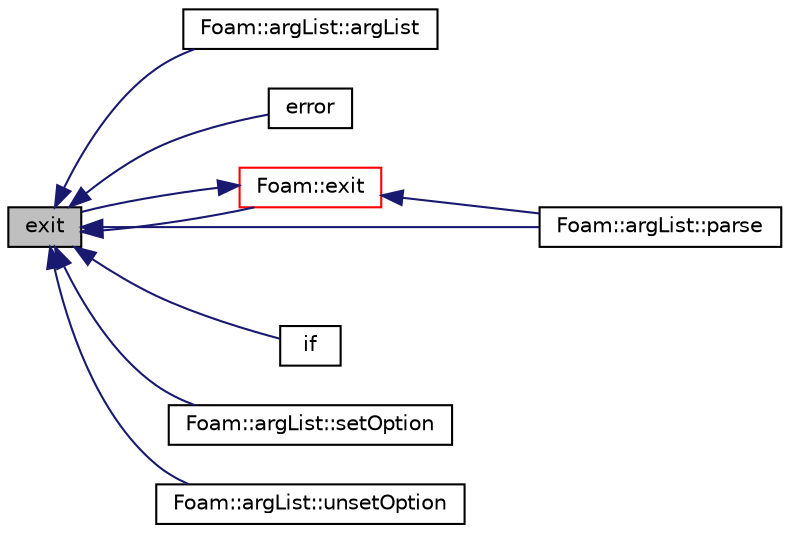 digraph "exit"
{
  bgcolor="transparent";
  edge [fontname="Helvetica",fontsize="10",labelfontname="Helvetica",labelfontsize="10"];
  node [fontname="Helvetica",fontsize="10",shape=record];
  rankdir="LR";
  Node1 [label="exit",height=0.2,width=0.4,color="black", fillcolor="grey75", style="filled", fontcolor="black"];
  Node1 -> Node2 [dir="back",color="midnightblue",fontsize="10",style="solid",fontname="Helvetica"];
  Node2 [label="Foam::argList::argList",height=0.2,width=0.4,color="black",URL="$a00067.html#a8318f3d40fd6681259569b58d7f47b9c",tooltip="Construct from argc and argv. "];
  Node1 -> Node3 [dir="back",color="midnightblue",fontsize="10",style="solid",fontname="Helvetica"];
  Node3 [label="error",height=0.2,width=0.4,color="black",URL="$a00675.html#a93cae4f2b1367d4205d08b89264bf7a9",tooltip="Construct from title string. "];
  Node1 -> Node4 [dir="back",color="midnightblue",fontsize="10",style="solid",fontname="Helvetica"];
  Node4 [label="Foam::exit",height=0.2,width=0.4,color="red",URL="$a10725.html#a06ca7250d8e89caf05243ec094843642"];
  Node4 -> Node1 [dir="back",color="midnightblue",fontsize="10",style="solid",fontname="Helvetica"];
  Node4 -> Node5 [dir="back",color="midnightblue",fontsize="10",style="solid",fontname="Helvetica"];
  Node5 [label="Foam::argList::parse",height=0.2,width=0.4,color="black",URL="$a00067.html#a00aad68f835a5c0bcb8920505bb0bd10",tooltip="Parse. "];
  Node1 -> Node6 [dir="back",color="midnightblue",fontsize="10",style="solid",fontname="Helvetica"];
  Node6 [label="if",height=0.2,width=0.4,color="black",URL="$a08213.html#a78e178ce986f709861935ee65891390a"];
  Node1 -> Node5 [dir="back",color="midnightblue",fontsize="10",style="solid",fontname="Helvetica"];
  Node1 -> Node7 [dir="back",color="midnightblue",fontsize="10",style="solid",fontname="Helvetica"];
  Node7 [label="Foam::argList::setOption",height=0.2,width=0.4,color="black",URL="$a00067.html#a2b08057eb49b010e684062bc205c8f5e",tooltip="Set option directly (use with caution) "];
  Node1 -> Node8 [dir="back",color="midnightblue",fontsize="10",style="solid",fontname="Helvetica"];
  Node8 [label="Foam::argList::unsetOption",height=0.2,width=0.4,color="black",URL="$a00067.html#abb0043a59507ba67bd011a6e69495081",tooltip="Unset option directly (use with caution) "];
}
